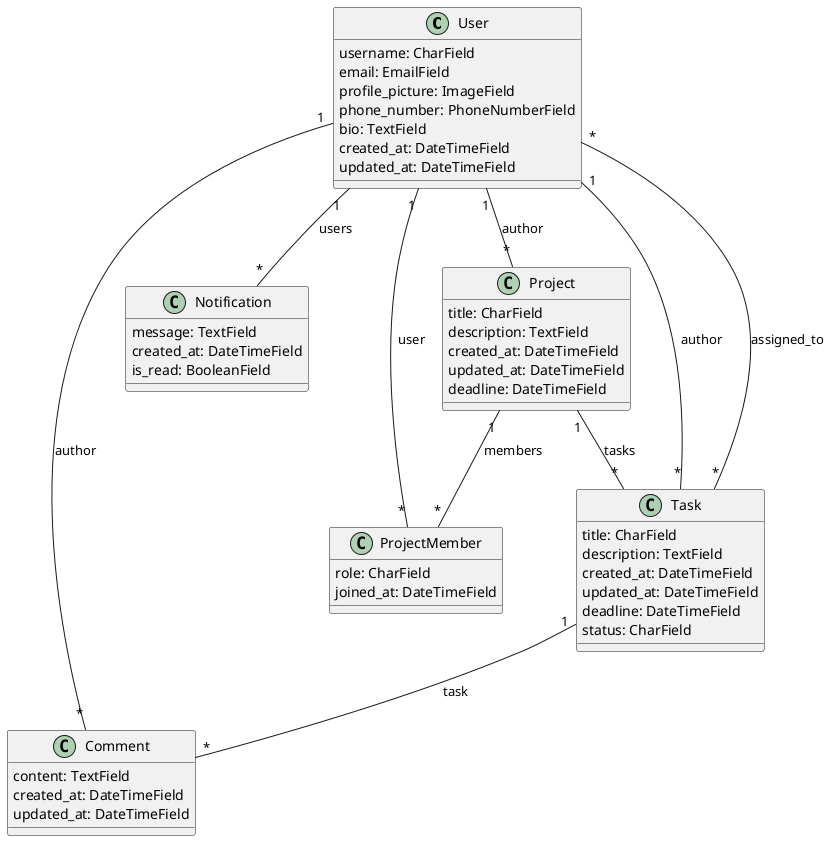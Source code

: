 ' PlantUML 

@startuml
class User {
    username: CharField
    email: EmailField
    profile_picture: ImageField
    phone_number: PhoneNumberField
    bio: TextField
    created_at: DateTimeField
    updated_at: DateTimeField
}

class Comment {
    content: TextField
    created_at: DateTimeField
    updated_at: DateTimeField
}

class Notification {
    message: TextField
    created_at: DateTimeField
    is_read: BooleanField
}

class Project {
    title: CharField
    description: TextField
    created_at: DateTimeField
    updated_at: DateTimeField
    deadline: DateTimeField
}

class ProjectMember {
    role: CharField
    joined_at: DateTimeField
}

class Task {
    title: CharField
    description: TextField
    created_at: DateTimeField
    updated_at: DateTimeField
    deadline: DateTimeField
    status: CharField
}

User "1" -- "*" Comment : author
Task "1" -- "*" Comment : task
User "1" -- "*" Notification : users
User "1" -- "*" Project : author
Project "1" -- "*" Task : tasks
Project "1" -- "*" ProjectMember : members
User "1" -- "*" ProjectMember : user
User "1" -- "*" Task : author
User "*" -- "*" Task : assigned_to
@enduml